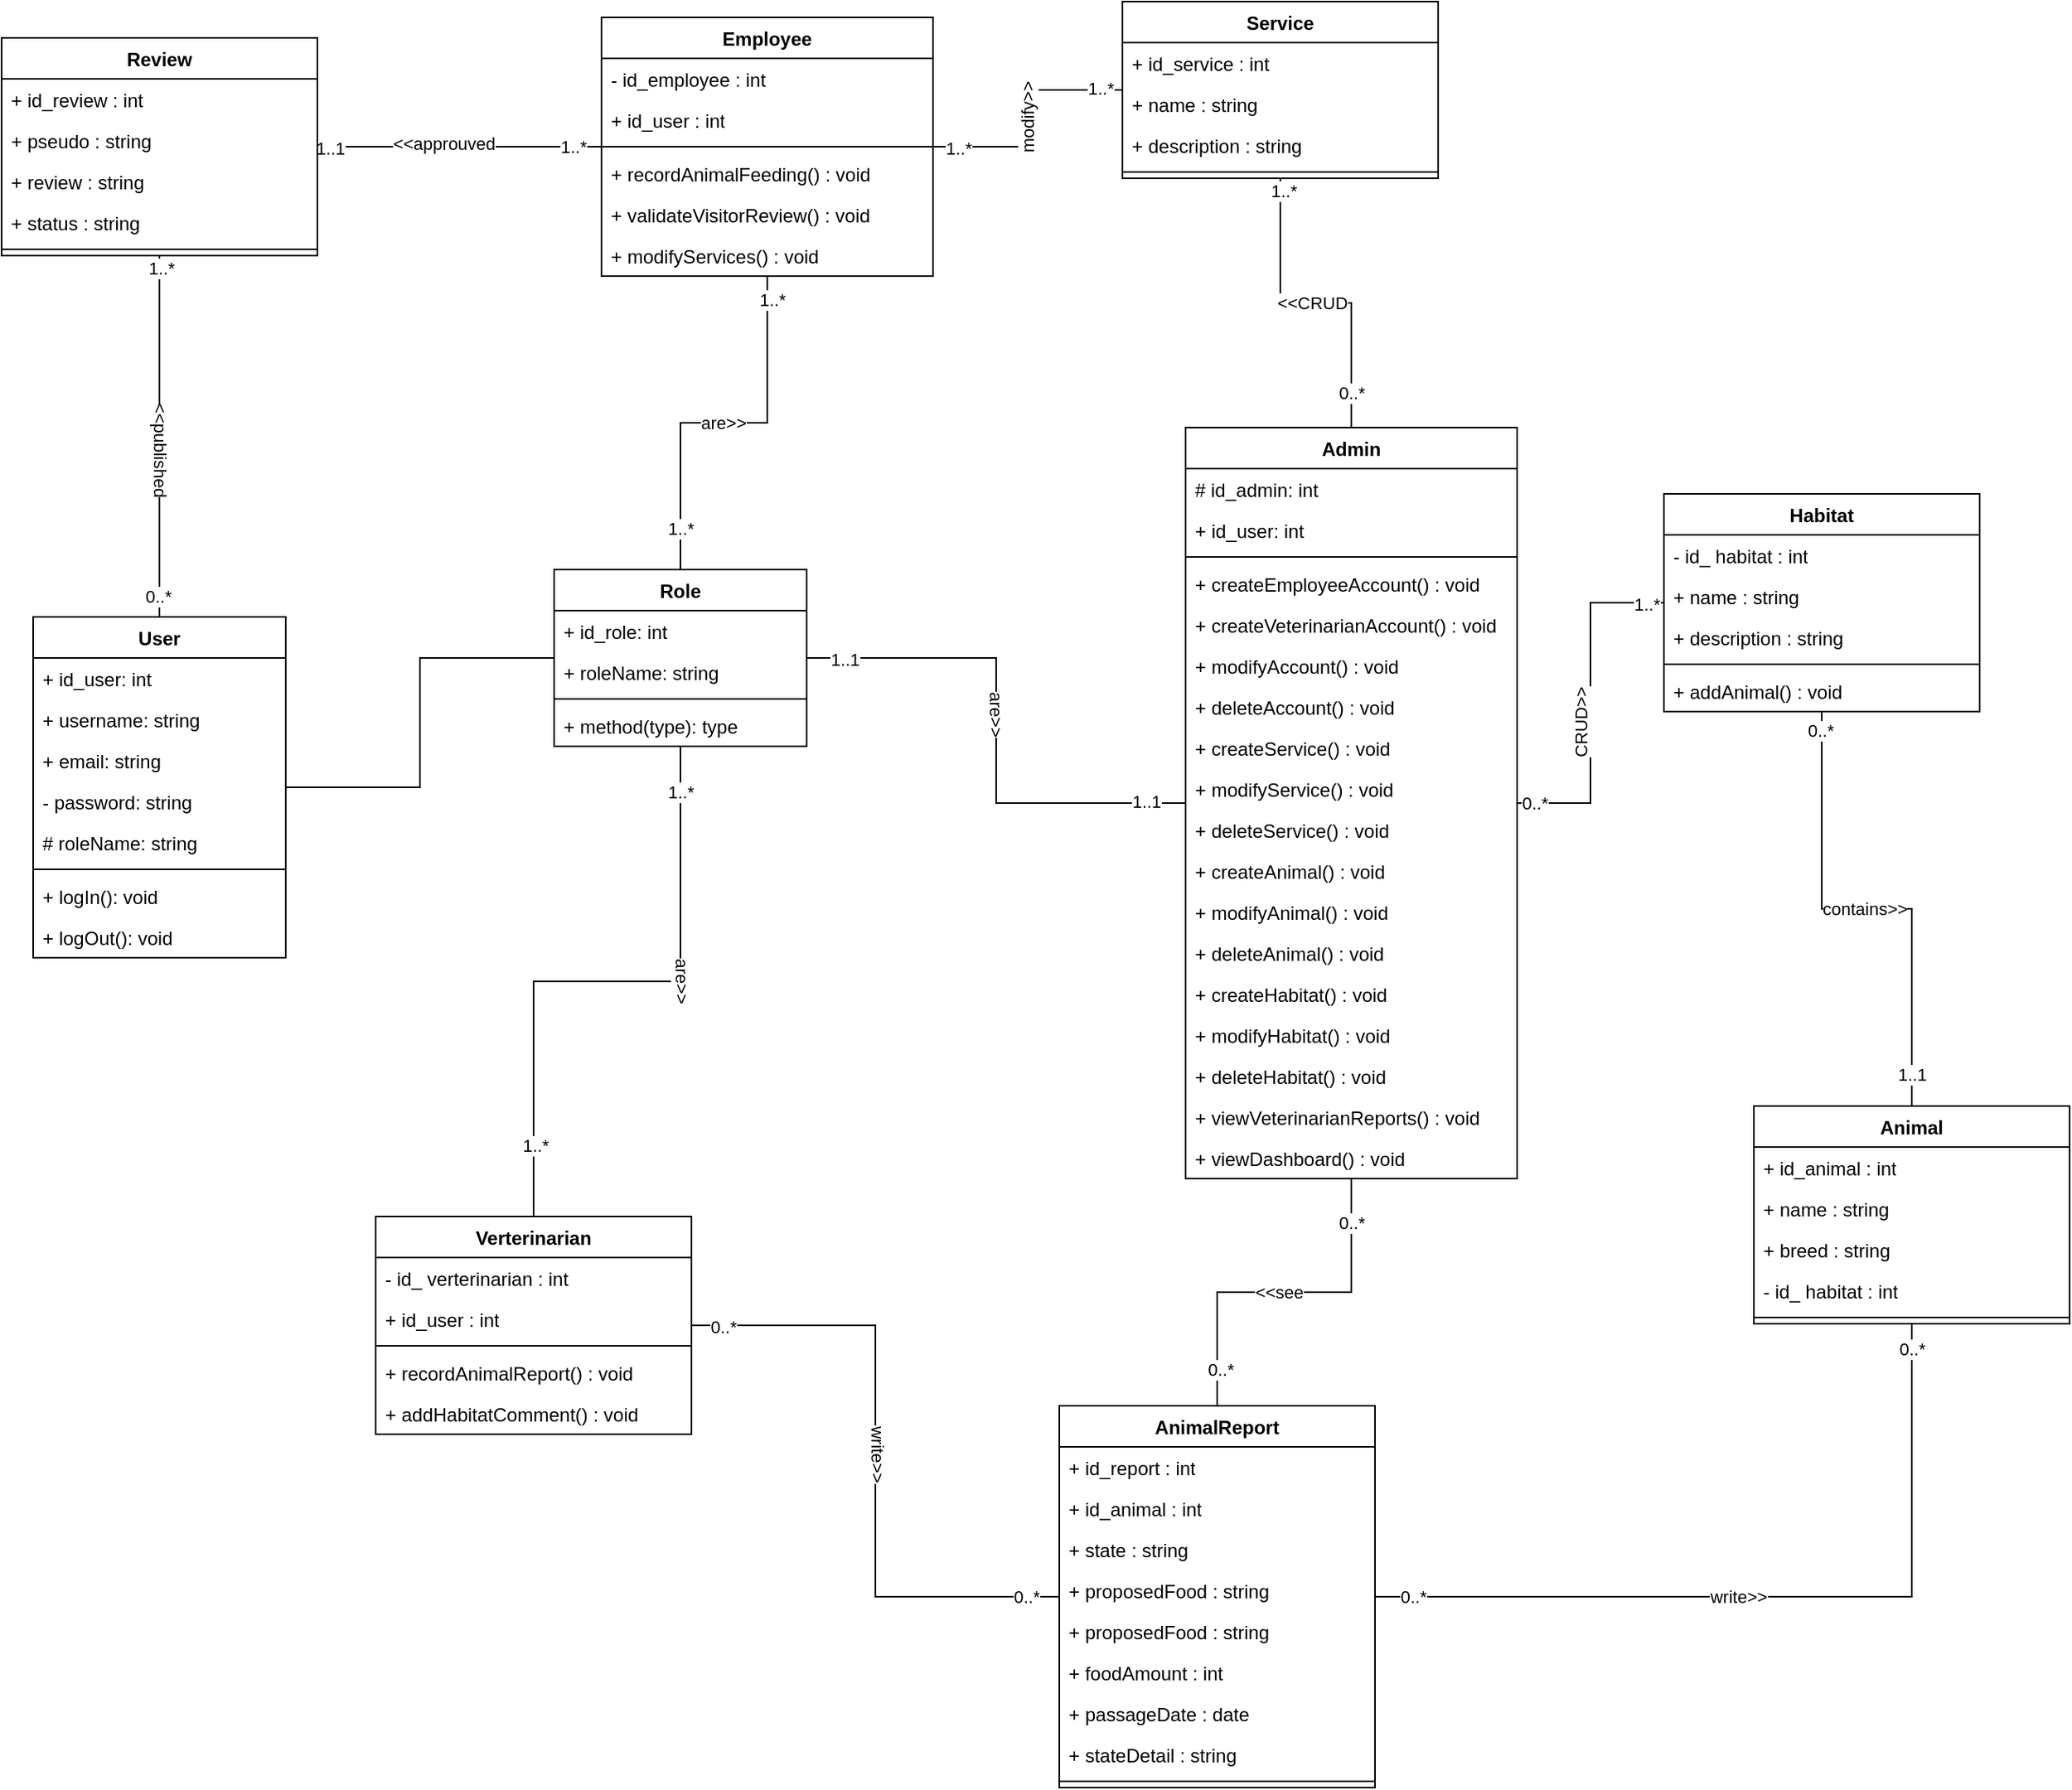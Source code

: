 <mxfile version="23.1.8" type="device">
  <diagram name="Page-1" id="CLZZfI83gvPv3_pRNXy1">
    <mxGraphModel dx="1620" dy="761" grid="1" gridSize="10" guides="1" tooltips="1" connect="1" arrows="1" fold="1" page="1" pageScale="1" pageWidth="827" pageHeight="1169" math="0" shadow="0">
      <root>
        <mxCell id="0" />
        <mxCell id="1" parent="0" />
        <mxCell id="AvlB_s9iiqEM76Q2gdlx-112" style="edgeStyle=orthogonalEdgeStyle;rounded=0;orthogonalLoop=1;jettySize=auto;html=1;endArrow=none;endFill=0;" parent="1" source="lJvQXz_G583yiuhWPraz-2" target="AvlB_s9iiqEM76Q2gdlx-10" edge="1">
          <mxGeometry relative="1" as="geometry" />
        </mxCell>
        <mxCell id="AvlB_s9iiqEM76Q2gdlx-148" value="1..1" style="edgeLabel;html=1;align=center;verticalAlign=middle;resizable=0;points=[];" parent="AvlB_s9iiqEM76Q2gdlx-112" vertex="1" connectable="0">
          <mxGeometry x="-0.858" y="-1" relative="1" as="geometry">
            <mxPoint as="offset" />
          </mxGeometry>
        </mxCell>
        <mxCell id="AvlB_s9iiqEM76Q2gdlx-149" value="1..1" style="edgeLabel;html=1;align=center;verticalAlign=middle;resizable=0;points=[];" parent="AvlB_s9iiqEM76Q2gdlx-112" vertex="1" connectable="0">
          <mxGeometry x="0.845" y="1" relative="1" as="geometry">
            <mxPoint as="offset" />
          </mxGeometry>
        </mxCell>
        <mxCell id="AvlB_s9iiqEM76Q2gdlx-150" value="are&amp;gt;&amp;gt;" style="edgeLabel;html=1;align=center;verticalAlign=middle;resizable=0;points=[];rotation=90;" parent="AvlB_s9iiqEM76Q2gdlx-112" vertex="1" connectable="0">
          <mxGeometry x="-0.065" relative="1" as="geometry">
            <mxPoint as="offset" />
          </mxGeometry>
        </mxCell>
        <mxCell id="AvlB_s9iiqEM76Q2gdlx-113" style="edgeStyle=orthogonalEdgeStyle;rounded=0;orthogonalLoop=1;jettySize=auto;html=1;endArrow=none;endFill=0;" parent="1" source="lJvQXz_G583yiuhWPraz-2" target="AvlB_s9iiqEM76Q2gdlx-31" edge="1">
          <mxGeometry relative="1" as="geometry" />
        </mxCell>
        <mxCell id="AvlB_s9iiqEM76Q2gdlx-151" value="are&amp;gt;&amp;gt;" style="edgeLabel;html=1;align=center;verticalAlign=middle;resizable=0;points=[];rotation=90;" parent="AvlB_s9iiqEM76Q2gdlx-113" vertex="1" connectable="0">
          <mxGeometry x="-0.244" y="1" relative="1" as="geometry">
            <mxPoint as="offset" />
          </mxGeometry>
        </mxCell>
        <mxCell id="AvlB_s9iiqEM76Q2gdlx-155" value="1..*" style="edgeLabel;html=1;align=center;verticalAlign=middle;resizable=0;points=[];" parent="AvlB_s9iiqEM76Q2gdlx-113" vertex="1" connectable="0">
          <mxGeometry x="-0.851" relative="1" as="geometry">
            <mxPoint as="offset" />
          </mxGeometry>
        </mxCell>
        <mxCell id="AvlB_s9iiqEM76Q2gdlx-156" value="1..*" style="edgeLabel;html=1;align=center;verticalAlign=middle;resizable=0;points=[];" parent="AvlB_s9iiqEM76Q2gdlx-113" vertex="1" connectable="0">
          <mxGeometry x="0.766" y="1" relative="1" as="geometry">
            <mxPoint as="offset" />
          </mxGeometry>
        </mxCell>
        <mxCell id="AvlB_s9iiqEM76Q2gdlx-114" style="edgeStyle=orthogonalEdgeStyle;rounded=0;orthogonalLoop=1;jettySize=auto;html=1;endArrow=none;endFill=0;" parent="1" source="lJvQXz_G583yiuhWPraz-2" target="AvlB_s9iiqEM76Q2gdlx-21" edge="1">
          <mxGeometry relative="1" as="geometry" />
        </mxCell>
        <mxCell id="AvlB_s9iiqEM76Q2gdlx-152" value="are&amp;gt;&amp;gt;" style="edgeLabel;html=1;align=center;verticalAlign=middle;resizable=0;points=[];" parent="AvlB_s9iiqEM76Q2gdlx-114" vertex="1" connectable="0">
          <mxGeometry x="-0.007" relative="1" as="geometry">
            <mxPoint as="offset" />
          </mxGeometry>
        </mxCell>
        <mxCell id="AvlB_s9iiqEM76Q2gdlx-157" value="1..*" style="edgeLabel;html=1;align=center;verticalAlign=middle;resizable=0;points=[];" parent="AvlB_s9iiqEM76Q2gdlx-114" vertex="1" connectable="0">
          <mxGeometry x="-0.781" relative="1" as="geometry">
            <mxPoint as="offset" />
          </mxGeometry>
        </mxCell>
        <mxCell id="AvlB_s9iiqEM76Q2gdlx-158" value="1..*" style="edgeLabel;html=1;align=center;verticalAlign=middle;resizable=0;points=[];" parent="AvlB_s9iiqEM76Q2gdlx-114" vertex="1" connectable="0">
          <mxGeometry x="0.88" y="-3" relative="1" as="geometry">
            <mxPoint as="offset" />
          </mxGeometry>
        </mxCell>
        <mxCell id="AvlB_s9iiqEM76Q2gdlx-115" style="edgeStyle=orthogonalEdgeStyle;rounded=0;orthogonalLoop=1;jettySize=auto;html=1;endArrow=none;endFill=0;" parent="1" source="AvlB_s9iiqEM76Q2gdlx-1" target="AvlB_s9iiqEM76Q2gdlx-61" edge="1">
          <mxGeometry relative="1" as="geometry" />
        </mxCell>
        <mxCell id="AvlB_s9iiqEM76Q2gdlx-154" value="&amp;lt;&amp;lt;published" style="edgeLabel;html=1;align=center;verticalAlign=middle;resizable=0;points=[];rotation=90;" parent="AvlB_s9iiqEM76Q2gdlx-115" vertex="1" connectable="0">
          <mxGeometry x="-0.07" y="-1" relative="1" as="geometry">
            <mxPoint as="offset" />
          </mxGeometry>
        </mxCell>
        <mxCell id="AvlB_s9iiqEM76Q2gdlx-159" value="0..*" style="edgeLabel;html=1;align=center;verticalAlign=middle;resizable=0;points=[];" parent="AvlB_s9iiqEM76Q2gdlx-115" vertex="1" connectable="0">
          <mxGeometry x="-0.882" y="1" relative="1" as="geometry">
            <mxPoint as="offset" />
          </mxGeometry>
        </mxCell>
        <mxCell id="AvlB_s9iiqEM76Q2gdlx-160" value="1..*" style="edgeLabel;html=1;align=center;verticalAlign=middle;resizable=0;points=[];" parent="AvlB_s9iiqEM76Q2gdlx-115" vertex="1" connectable="0">
          <mxGeometry x="0.934" y="-1" relative="1" as="geometry">
            <mxPoint as="offset" />
          </mxGeometry>
        </mxCell>
        <mxCell id="TTTGVQDCKUMc_Dk_B4Vn-2" style="edgeStyle=orthogonalEdgeStyle;rounded=0;orthogonalLoop=1;jettySize=auto;html=1;endArrow=none;endFill=0;" parent="1" source="AvlB_s9iiqEM76Q2gdlx-1" target="lJvQXz_G583yiuhWPraz-2" edge="1">
          <mxGeometry relative="1" as="geometry" />
        </mxCell>
        <mxCell id="AvlB_s9iiqEM76Q2gdlx-1" value="User" style="swimlane;fontStyle=1;align=center;verticalAlign=top;childLayout=stackLayout;horizontal=1;startSize=26;horizontalStack=0;resizeParent=1;resizeParentMax=0;resizeLast=0;collapsible=1;marginBottom=0;whiteSpace=wrap;html=1;" parent="1" vertex="1">
          <mxGeometry x="-650" y="400" width="160" height="216" as="geometry" />
        </mxCell>
        <mxCell id="AvlB_s9iiqEM76Q2gdlx-2" value="+ id_user: int" style="text;strokeColor=none;fillColor=none;align=left;verticalAlign=top;spacingLeft=4;spacingRight=4;overflow=hidden;rotatable=0;points=[[0,0.5],[1,0.5]];portConstraint=eastwest;whiteSpace=wrap;html=1;" parent="AvlB_s9iiqEM76Q2gdlx-1" vertex="1">
          <mxGeometry y="26" width="160" height="26" as="geometry" />
        </mxCell>
        <mxCell id="AvlB_s9iiqEM76Q2gdlx-5" value="+ username: string" style="text;strokeColor=none;fillColor=none;align=left;verticalAlign=top;spacingLeft=4;spacingRight=4;overflow=hidden;rotatable=0;points=[[0,0.5],[1,0.5]];portConstraint=eastwest;whiteSpace=wrap;html=1;" parent="AvlB_s9iiqEM76Q2gdlx-1" vertex="1">
          <mxGeometry y="52" width="160" height="26" as="geometry" />
        </mxCell>
        <mxCell id="AvlB_s9iiqEM76Q2gdlx-7" value="+ email: string" style="text;strokeColor=none;fillColor=none;align=left;verticalAlign=top;spacingLeft=4;spacingRight=4;overflow=hidden;rotatable=0;points=[[0,0.5],[1,0.5]];portConstraint=eastwest;whiteSpace=wrap;html=1;" parent="AvlB_s9iiqEM76Q2gdlx-1" vertex="1">
          <mxGeometry y="78" width="160" height="26" as="geometry" />
        </mxCell>
        <mxCell id="AvlB_s9iiqEM76Q2gdlx-6" value="- password: string" style="text;strokeColor=none;fillColor=none;align=left;verticalAlign=top;spacingLeft=4;spacingRight=4;overflow=hidden;rotatable=0;points=[[0,0.5],[1,0.5]];portConstraint=eastwest;whiteSpace=wrap;html=1;" parent="AvlB_s9iiqEM76Q2gdlx-1" vertex="1">
          <mxGeometry y="104" width="160" height="26" as="geometry" />
        </mxCell>
        <mxCell id="lJvQXz_G583yiuhWPraz-1" value="# roleName: string" style="text;strokeColor=none;fillColor=none;align=left;verticalAlign=top;spacingLeft=4;spacingRight=4;overflow=hidden;rotatable=0;points=[[0,0.5],[1,0.5]];portConstraint=eastwest;whiteSpace=wrap;html=1;" parent="AvlB_s9iiqEM76Q2gdlx-1" vertex="1">
          <mxGeometry y="130" width="160" height="26" as="geometry" />
        </mxCell>
        <mxCell id="AvlB_s9iiqEM76Q2gdlx-3" value="" style="line;strokeWidth=1;fillColor=none;align=left;verticalAlign=middle;spacingTop=-1;spacingLeft=3;spacingRight=3;rotatable=0;labelPosition=right;points=[];portConstraint=eastwest;strokeColor=inherit;" parent="AvlB_s9iiqEM76Q2gdlx-1" vertex="1">
          <mxGeometry y="156" width="160" height="8" as="geometry" />
        </mxCell>
        <mxCell id="AvlB_s9iiqEM76Q2gdlx-4" value="+ logIn(): void" style="text;strokeColor=none;fillColor=none;align=left;verticalAlign=top;spacingLeft=4;spacingRight=4;overflow=hidden;rotatable=0;points=[[0,0.5],[1,0.5]];portConstraint=eastwest;whiteSpace=wrap;html=1;" parent="AvlB_s9iiqEM76Q2gdlx-1" vertex="1">
          <mxGeometry y="164" width="160" height="26" as="geometry" />
        </mxCell>
        <mxCell id="AvlB_s9iiqEM76Q2gdlx-9" value="+ logOut(): void" style="text;strokeColor=none;fillColor=none;align=left;verticalAlign=top;spacingLeft=4;spacingRight=4;overflow=hidden;rotatable=0;points=[[0,0.5],[1,0.5]];portConstraint=eastwest;whiteSpace=wrap;html=1;" parent="AvlB_s9iiqEM76Q2gdlx-1" vertex="1">
          <mxGeometry y="190" width="160" height="26" as="geometry" />
        </mxCell>
        <mxCell id="AvlB_s9iiqEM76Q2gdlx-118" style="edgeStyle=orthogonalEdgeStyle;rounded=0;orthogonalLoop=1;jettySize=auto;html=1;endArrow=none;endFill=0;" parent="1" source="AvlB_s9iiqEM76Q2gdlx-10" target="AvlB_s9iiqEM76Q2gdlx-52" edge="1">
          <mxGeometry relative="1" as="geometry" />
        </mxCell>
        <mxCell id="AvlB_s9iiqEM76Q2gdlx-135" value="&amp;lt;&amp;lt;see" style="edgeLabel;html=1;align=center;verticalAlign=middle;resizable=0;points=[];" parent="AvlB_s9iiqEM76Q2gdlx-118" vertex="1" connectable="0">
          <mxGeometry x="0.035" relative="1" as="geometry">
            <mxPoint as="offset" />
          </mxGeometry>
        </mxCell>
        <mxCell id="AvlB_s9iiqEM76Q2gdlx-136" value="0..*" style="edgeLabel;html=1;align=center;verticalAlign=middle;resizable=0;points=[];" parent="AvlB_s9iiqEM76Q2gdlx-118" vertex="1" connectable="0">
          <mxGeometry x="-0.762" relative="1" as="geometry">
            <mxPoint as="offset" />
          </mxGeometry>
        </mxCell>
        <mxCell id="AvlB_s9iiqEM76Q2gdlx-137" value="0..*" style="edgeLabel;html=1;align=center;verticalAlign=middle;resizable=0;points=[];" parent="AvlB_s9iiqEM76Q2gdlx-118" vertex="1" connectable="0">
          <mxGeometry x="0.798" y="2" relative="1" as="geometry">
            <mxPoint as="offset" />
          </mxGeometry>
        </mxCell>
        <mxCell id="AvlB_s9iiqEM76Q2gdlx-120" style="edgeStyle=orthogonalEdgeStyle;rounded=0;orthogonalLoop=1;jettySize=auto;html=1;endArrow=none;endFill=0;" parent="1" source="AvlB_s9iiqEM76Q2gdlx-10" target="AvlB_s9iiqEM76Q2gdlx-70" edge="1">
          <mxGeometry relative="1" as="geometry" />
        </mxCell>
        <mxCell id="AvlB_s9iiqEM76Q2gdlx-142" value="0..*" style="edgeLabel;html=1;align=center;verticalAlign=middle;resizable=0;points=[];" parent="AvlB_s9iiqEM76Q2gdlx-120" vertex="1" connectable="0">
          <mxGeometry x="-0.778" relative="1" as="geometry">
            <mxPoint as="offset" />
          </mxGeometry>
        </mxCell>
        <mxCell id="AvlB_s9iiqEM76Q2gdlx-143" value="&amp;lt;&amp;lt;CRUD" style="edgeLabel;html=1;align=center;verticalAlign=middle;resizable=0;points=[];" parent="AvlB_s9iiqEM76Q2gdlx-120" vertex="1" connectable="0">
          <mxGeometry x="0.023" relative="1" as="geometry">
            <mxPoint as="offset" />
          </mxGeometry>
        </mxCell>
        <mxCell id="AvlB_s9iiqEM76Q2gdlx-144" value="1..*" style="edgeLabel;html=1;align=center;verticalAlign=middle;resizable=0;points=[];" parent="AvlB_s9iiqEM76Q2gdlx-120" vertex="1" connectable="0">
          <mxGeometry x="0.941" y="-2" relative="1" as="geometry">
            <mxPoint y="2" as="offset" />
          </mxGeometry>
        </mxCell>
        <mxCell id="AvlB_s9iiqEM76Q2gdlx-125" style="edgeStyle=orthogonalEdgeStyle;rounded=0;orthogonalLoop=1;jettySize=auto;html=1;endArrow=none;endFill=0;" parent="1" source="AvlB_s9iiqEM76Q2gdlx-10" target="AvlB_s9iiqEM76Q2gdlx-39" edge="1">
          <mxGeometry relative="1" as="geometry" />
        </mxCell>
        <mxCell id="AvlB_s9iiqEM76Q2gdlx-126" value="0..*" style="edgeLabel;html=1;align=center;verticalAlign=middle;resizable=0;points=[];" parent="AvlB_s9iiqEM76Q2gdlx-125" vertex="1" connectable="0">
          <mxGeometry x="-0.905" relative="1" as="geometry">
            <mxPoint as="offset" />
          </mxGeometry>
        </mxCell>
        <mxCell id="AvlB_s9iiqEM76Q2gdlx-127" value="1..*" style="edgeLabel;html=1;align=center;verticalAlign=middle;resizable=0;points=[];" parent="AvlB_s9iiqEM76Q2gdlx-125" vertex="1" connectable="0">
          <mxGeometry x="0.715" y="-1" relative="1" as="geometry">
            <mxPoint x="20" as="offset" />
          </mxGeometry>
        </mxCell>
        <mxCell id="AvlB_s9iiqEM76Q2gdlx-128" value="CRUD&amp;gt;&amp;gt;" style="edgeLabel;html=1;align=center;verticalAlign=middle;resizable=0;points=[];rotation=-90;" parent="AvlB_s9iiqEM76Q2gdlx-125" vertex="1" connectable="0">
          <mxGeometry x="-0.12" y="1" relative="1" as="geometry">
            <mxPoint x="-5" as="offset" />
          </mxGeometry>
        </mxCell>
        <mxCell id="AvlB_s9iiqEM76Q2gdlx-10" value="Admin" style="swimlane;fontStyle=1;align=center;verticalAlign=top;childLayout=stackLayout;horizontal=1;startSize=26;horizontalStack=0;resizeParent=1;resizeParentMax=0;resizeLast=0;collapsible=1;marginBottom=0;whiteSpace=wrap;html=1;" parent="1" vertex="1">
          <mxGeometry x="80" y="280" width="210" height="476" as="geometry" />
        </mxCell>
        <mxCell id="AvlB_s9iiqEM76Q2gdlx-11" value="# id_admin: int" style="text;strokeColor=none;fillColor=none;align=left;verticalAlign=top;spacingLeft=4;spacingRight=4;overflow=hidden;rotatable=0;points=[[0,0.5],[1,0.5]];portConstraint=eastwest;whiteSpace=wrap;html=1;" parent="AvlB_s9iiqEM76Q2gdlx-10" vertex="1">
          <mxGeometry y="26" width="210" height="26" as="geometry" />
        </mxCell>
        <mxCell id="AvlB_s9iiqEM76Q2gdlx-12" value="+ id_user: int" style="text;strokeColor=none;fillColor=none;align=left;verticalAlign=top;spacingLeft=4;spacingRight=4;overflow=hidden;rotatable=0;points=[[0,0.5],[1,0.5]];portConstraint=eastwest;whiteSpace=wrap;html=1;" parent="AvlB_s9iiqEM76Q2gdlx-10" vertex="1">
          <mxGeometry y="52" width="210" height="26" as="geometry" />
        </mxCell>
        <mxCell id="AvlB_s9iiqEM76Q2gdlx-15" value="" style="line;strokeWidth=1;fillColor=none;align=left;verticalAlign=middle;spacingTop=-1;spacingLeft=3;spacingRight=3;rotatable=0;labelPosition=right;points=[];portConstraint=eastwest;strokeColor=inherit;" parent="AvlB_s9iiqEM76Q2gdlx-10" vertex="1">
          <mxGeometry y="78" width="210" height="8" as="geometry" />
        </mxCell>
        <mxCell id="AvlB_s9iiqEM76Q2gdlx-16" value="+&amp;nbsp;createEmployeeAccount() : void" style="text;strokeColor=none;fillColor=none;align=left;verticalAlign=top;spacingLeft=4;spacingRight=4;overflow=hidden;rotatable=0;points=[[0,0.5],[1,0.5]];portConstraint=eastwest;whiteSpace=wrap;html=1;" parent="AvlB_s9iiqEM76Q2gdlx-10" vertex="1">
          <mxGeometry y="86" width="210" height="26" as="geometry" />
        </mxCell>
        <mxCell id="AvlB_s9iiqEM76Q2gdlx-17" value="+ createVeterinarianAccount() : void" style="text;strokeColor=none;fillColor=none;align=left;verticalAlign=top;spacingLeft=4;spacingRight=4;overflow=hidden;rotatable=0;points=[[0,0.5],[1,0.5]];portConstraint=eastwest;whiteSpace=wrap;html=1;" parent="AvlB_s9iiqEM76Q2gdlx-10" vertex="1">
          <mxGeometry y="112" width="210" height="26" as="geometry" />
        </mxCell>
        <mxCell id="AvlB_s9iiqEM76Q2gdlx-18" value="+ modifyAccount() : void" style="text;strokeColor=none;fillColor=none;align=left;verticalAlign=top;spacingLeft=4;spacingRight=4;overflow=hidden;rotatable=0;points=[[0,0.5],[1,0.5]];portConstraint=eastwest;whiteSpace=wrap;html=1;" parent="AvlB_s9iiqEM76Q2gdlx-10" vertex="1">
          <mxGeometry y="138" width="210" height="26" as="geometry" />
        </mxCell>
        <mxCell id="AvlB_s9iiqEM76Q2gdlx-19" value="+ deleteAccount() : void " style="text;strokeColor=none;fillColor=none;align=left;verticalAlign=top;spacingLeft=4;spacingRight=4;overflow=hidden;rotatable=0;points=[[0,0.5],[1,0.5]];portConstraint=eastwest;whiteSpace=wrap;html=1;" parent="AvlB_s9iiqEM76Q2gdlx-10" vertex="1">
          <mxGeometry y="164" width="210" height="26" as="geometry" />
        </mxCell>
        <mxCell id="AvlB_s9iiqEM76Q2gdlx-79" value="+ createService() : void" style="text;strokeColor=none;fillColor=none;align=left;verticalAlign=top;spacingLeft=4;spacingRight=4;overflow=hidden;rotatable=0;points=[[0,0.5],[1,0.5]];portConstraint=eastwest;whiteSpace=wrap;html=1;" parent="AvlB_s9iiqEM76Q2gdlx-10" vertex="1">
          <mxGeometry y="190" width="210" height="26" as="geometry" />
        </mxCell>
        <mxCell id="AvlB_s9iiqEM76Q2gdlx-80" value="+&amp;nbsp;modifyService() : void" style="text;strokeColor=none;fillColor=none;align=left;verticalAlign=top;spacingLeft=4;spacingRight=4;overflow=hidden;rotatable=0;points=[[0,0.5],[1,0.5]];portConstraint=eastwest;whiteSpace=wrap;html=1;" parent="AvlB_s9iiqEM76Q2gdlx-10" vertex="1">
          <mxGeometry y="216" width="210" height="26" as="geometry" />
        </mxCell>
        <mxCell id="AvlB_s9iiqEM76Q2gdlx-81" value="+&amp;nbsp;deleteService() : void" style="text;strokeColor=none;fillColor=none;align=left;verticalAlign=top;spacingLeft=4;spacingRight=4;overflow=hidden;rotatable=0;points=[[0,0.5],[1,0.5]];portConstraint=eastwest;whiteSpace=wrap;html=1;" parent="AvlB_s9iiqEM76Q2gdlx-10" vertex="1">
          <mxGeometry y="242" width="210" height="26" as="geometry" />
        </mxCell>
        <mxCell id="AvlB_s9iiqEM76Q2gdlx-82" value="+&amp;nbsp;createAnimal() : void" style="text;strokeColor=none;fillColor=none;align=left;verticalAlign=top;spacingLeft=4;spacingRight=4;overflow=hidden;rotatable=0;points=[[0,0.5],[1,0.5]];portConstraint=eastwest;whiteSpace=wrap;html=1;" parent="AvlB_s9iiqEM76Q2gdlx-10" vertex="1">
          <mxGeometry y="268" width="210" height="26" as="geometry" />
        </mxCell>
        <mxCell id="AvlB_s9iiqEM76Q2gdlx-83" value="+&amp;nbsp;modifyAnimal() : void" style="text;strokeColor=none;fillColor=none;align=left;verticalAlign=top;spacingLeft=4;spacingRight=4;overflow=hidden;rotatable=0;points=[[0,0.5],[1,0.5]];portConstraint=eastwest;whiteSpace=wrap;html=1;" parent="AvlB_s9iiqEM76Q2gdlx-10" vertex="1">
          <mxGeometry y="294" width="210" height="26" as="geometry" />
        </mxCell>
        <mxCell id="AvlB_s9iiqEM76Q2gdlx-84" value="+&amp;nbsp;deleteAnimal() : void" style="text;strokeColor=none;fillColor=none;align=left;verticalAlign=top;spacingLeft=4;spacingRight=4;overflow=hidden;rotatable=0;points=[[0,0.5],[1,0.5]];portConstraint=eastwest;whiteSpace=wrap;html=1;" parent="AvlB_s9iiqEM76Q2gdlx-10" vertex="1">
          <mxGeometry y="320" width="210" height="26" as="geometry" />
        </mxCell>
        <mxCell id="AvlB_s9iiqEM76Q2gdlx-85" value="+&amp;nbsp;createHabitat() : void" style="text;strokeColor=none;fillColor=none;align=left;verticalAlign=top;spacingLeft=4;spacingRight=4;overflow=hidden;rotatable=0;points=[[0,0.5],[1,0.5]];portConstraint=eastwest;whiteSpace=wrap;html=1;" parent="AvlB_s9iiqEM76Q2gdlx-10" vertex="1">
          <mxGeometry y="346" width="210" height="26" as="geometry" />
        </mxCell>
        <mxCell id="AvlB_s9iiqEM76Q2gdlx-86" value="+&amp;nbsp;modifyHabitat() : void" style="text;strokeColor=none;fillColor=none;align=left;verticalAlign=top;spacingLeft=4;spacingRight=4;overflow=hidden;rotatable=0;points=[[0,0.5],[1,0.5]];portConstraint=eastwest;whiteSpace=wrap;html=1;" parent="AvlB_s9iiqEM76Q2gdlx-10" vertex="1">
          <mxGeometry y="372" width="210" height="26" as="geometry" />
        </mxCell>
        <mxCell id="AvlB_s9iiqEM76Q2gdlx-87" value="+&amp;nbsp;deleteHabitat() : void" style="text;strokeColor=none;fillColor=none;align=left;verticalAlign=top;spacingLeft=4;spacingRight=4;overflow=hidden;rotatable=0;points=[[0,0.5],[1,0.5]];portConstraint=eastwest;whiteSpace=wrap;html=1;" parent="AvlB_s9iiqEM76Q2gdlx-10" vertex="1">
          <mxGeometry y="398" width="210" height="26" as="geometry" />
        </mxCell>
        <mxCell id="AvlB_s9iiqEM76Q2gdlx-88" value="+&amp;nbsp;viewVeterinarianReports() : void" style="text;strokeColor=none;fillColor=none;align=left;verticalAlign=top;spacingLeft=4;spacingRight=4;overflow=hidden;rotatable=0;points=[[0,0.5],[1,0.5]];portConstraint=eastwest;whiteSpace=wrap;html=1;" parent="AvlB_s9iiqEM76Q2gdlx-10" vertex="1">
          <mxGeometry y="424" width="210" height="26" as="geometry" />
        </mxCell>
        <mxCell id="AvlB_s9iiqEM76Q2gdlx-20" value="+&amp;nbsp;viewDashboard() : void " style="text;strokeColor=none;fillColor=none;align=left;verticalAlign=top;spacingLeft=4;spacingRight=4;overflow=hidden;rotatable=0;points=[[0,0.5],[1,0.5]];portConstraint=eastwest;whiteSpace=wrap;html=1;" parent="AvlB_s9iiqEM76Q2gdlx-10" vertex="1">
          <mxGeometry y="450" width="210" height="26" as="geometry" />
        </mxCell>
        <mxCell id="AvlB_s9iiqEM76Q2gdlx-116" style="edgeStyle=orthogonalEdgeStyle;rounded=0;orthogonalLoop=1;jettySize=auto;html=1;endArrow=none;endFill=0;" parent="1" source="AvlB_s9iiqEM76Q2gdlx-21" target="AvlB_s9iiqEM76Q2gdlx-61" edge="1">
          <mxGeometry relative="1" as="geometry" />
        </mxCell>
        <mxCell id="AvlB_s9iiqEM76Q2gdlx-153" value="&amp;lt;&amp;lt;approuved" style="edgeLabel;html=1;align=center;verticalAlign=middle;resizable=0;points=[];" parent="AvlB_s9iiqEM76Q2gdlx-116" vertex="1" connectable="0">
          <mxGeometry x="0.119" y="-2" relative="1" as="geometry">
            <mxPoint as="offset" />
          </mxGeometry>
        </mxCell>
        <mxCell id="AvlB_s9iiqEM76Q2gdlx-161" value="1..*" style="edgeLabel;html=1;align=center;verticalAlign=middle;resizable=0;points=[];" parent="AvlB_s9iiqEM76Q2gdlx-116" vertex="1" connectable="0">
          <mxGeometry x="-0.795" relative="1" as="geometry">
            <mxPoint as="offset" />
          </mxGeometry>
        </mxCell>
        <mxCell id="AvlB_s9iiqEM76Q2gdlx-162" value="1..1" style="edgeLabel;html=1;align=center;verticalAlign=middle;resizable=0;points=[];" parent="AvlB_s9iiqEM76Q2gdlx-116" vertex="1" connectable="0">
          <mxGeometry x="0.915" y="1" relative="1" as="geometry">
            <mxPoint as="offset" />
          </mxGeometry>
        </mxCell>
        <mxCell id="AvlB_s9iiqEM76Q2gdlx-121" style="edgeStyle=orthogonalEdgeStyle;rounded=0;orthogonalLoop=1;jettySize=auto;html=1;endArrow=none;endFill=0;" parent="1" source="AvlB_s9iiqEM76Q2gdlx-21" target="AvlB_s9iiqEM76Q2gdlx-70" edge="1">
          <mxGeometry relative="1" as="geometry" />
        </mxCell>
        <mxCell id="AvlB_s9iiqEM76Q2gdlx-145" value="modify&amp;gt;&amp;gt;" style="edgeLabel;html=1;align=center;verticalAlign=middle;resizable=0;points=[];rotation=270;" parent="AvlB_s9iiqEM76Q2gdlx-121" vertex="1" connectable="0">
          <mxGeometry x="0.009" relative="1" as="geometry">
            <mxPoint as="offset" />
          </mxGeometry>
        </mxCell>
        <mxCell id="AvlB_s9iiqEM76Q2gdlx-146" value="1..*" style="edgeLabel;html=1;align=center;verticalAlign=middle;resizable=0;points=[];" parent="AvlB_s9iiqEM76Q2gdlx-121" vertex="1" connectable="0">
          <mxGeometry x="-0.792" y="-1" relative="1" as="geometry">
            <mxPoint as="offset" />
          </mxGeometry>
        </mxCell>
        <mxCell id="AvlB_s9iiqEM76Q2gdlx-147" value="1..*" style="edgeLabel;html=1;align=center;verticalAlign=middle;resizable=0;points=[];" parent="AvlB_s9iiqEM76Q2gdlx-121" vertex="1" connectable="0">
          <mxGeometry x="0.817" y="1" relative="1" as="geometry">
            <mxPoint as="offset" />
          </mxGeometry>
        </mxCell>
        <mxCell id="AvlB_s9iiqEM76Q2gdlx-21" value="Employee" style="swimlane;fontStyle=1;align=center;verticalAlign=top;childLayout=stackLayout;horizontal=1;startSize=26;horizontalStack=0;resizeParent=1;resizeParentMax=0;resizeLast=0;collapsible=1;marginBottom=0;whiteSpace=wrap;html=1;" parent="1" vertex="1">
          <mxGeometry x="-290" y="20" width="210" height="164" as="geometry" />
        </mxCell>
        <mxCell id="AvlB_s9iiqEM76Q2gdlx-22" value="- id_employee : int" style="text;strokeColor=none;fillColor=none;align=left;verticalAlign=top;spacingLeft=4;spacingRight=4;overflow=hidden;rotatable=0;points=[[0,0.5],[1,0.5]];portConstraint=eastwest;whiteSpace=wrap;html=1;" parent="AvlB_s9iiqEM76Q2gdlx-21" vertex="1">
          <mxGeometry y="26" width="210" height="26" as="geometry" />
        </mxCell>
        <mxCell id="AvlB_s9iiqEM76Q2gdlx-23" value="+ id_user : int " style="text;strokeColor=none;fillColor=none;align=left;verticalAlign=top;spacingLeft=4;spacingRight=4;overflow=hidden;rotatable=0;points=[[0,0.5],[1,0.5]];portConstraint=eastwest;whiteSpace=wrap;html=1;" parent="AvlB_s9iiqEM76Q2gdlx-21" vertex="1">
          <mxGeometry y="52" width="210" height="26" as="geometry" />
        </mxCell>
        <mxCell id="AvlB_s9iiqEM76Q2gdlx-25" value="" style="line;strokeWidth=1;fillColor=none;align=left;verticalAlign=middle;spacingTop=-1;spacingLeft=3;spacingRight=3;rotatable=0;labelPosition=right;points=[];portConstraint=eastwest;strokeColor=inherit;" parent="AvlB_s9iiqEM76Q2gdlx-21" vertex="1">
          <mxGeometry y="78" width="210" height="8" as="geometry" />
        </mxCell>
        <mxCell id="AvlB_s9iiqEM76Q2gdlx-26" value="+ recordAnimalFeeding() : void " style="text;strokeColor=none;fillColor=none;align=left;verticalAlign=top;spacingLeft=4;spacingRight=4;overflow=hidden;rotatable=0;points=[[0,0.5],[1,0.5]];portConstraint=eastwest;whiteSpace=wrap;html=1;" parent="AvlB_s9iiqEM76Q2gdlx-21" vertex="1">
          <mxGeometry y="86" width="210" height="26" as="geometry" />
        </mxCell>
        <mxCell id="AvlB_s9iiqEM76Q2gdlx-27" value="+ validateVisitorReview() : void " style="text;strokeColor=none;fillColor=none;align=left;verticalAlign=top;spacingLeft=4;spacingRight=4;overflow=hidden;rotatable=0;points=[[0,0.5],[1,0.5]];portConstraint=eastwest;whiteSpace=wrap;html=1;" parent="AvlB_s9iiqEM76Q2gdlx-21" vertex="1">
          <mxGeometry y="112" width="210" height="26" as="geometry" />
        </mxCell>
        <mxCell id="AvlB_s9iiqEM76Q2gdlx-28" value="+ modifyServices() : void " style="text;strokeColor=none;fillColor=none;align=left;verticalAlign=top;spacingLeft=4;spacingRight=4;overflow=hidden;rotatable=0;points=[[0,0.5],[1,0.5]];portConstraint=eastwest;whiteSpace=wrap;html=1;" parent="AvlB_s9iiqEM76Q2gdlx-21" vertex="1">
          <mxGeometry y="138" width="210" height="26" as="geometry" />
        </mxCell>
        <mxCell id="AvlB_s9iiqEM76Q2gdlx-117" style="edgeStyle=orthogonalEdgeStyle;rounded=0;orthogonalLoop=1;jettySize=auto;html=1;endArrow=none;endFill=0;" parent="1" source="AvlB_s9iiqEM76Q2gdlx-31" target="AvlB_s9iiqEM76Q2gdlx-52" edge="1">
          <mxGeometry relative="1" as="geometry" />
        </mxCell>
        <mxCell id="AvlB_s9iiqEM76Q2gdlx-138" value="write&amp;gt;&amp;gt;" style="edgeLabel;html=1;align=center;verticalAlign=middle;resizable=0;points=[];rotation=90;" parent="AvlB_s9iiqEM76Q2gdlx-117" vertex="1" connectable="0">
          <mxGeometry x="-0.021" y="2" relative="1" as="geometry">
            <mxPoint as="offset" />
          </mxGeometry>
        </mxCell>
        <mxCell id="AvlB_s9iiqEM76Q2gdlx-139" value="0..*" style="edgeLabel;html=1;align=center;verticalAlign=middle;resizable=0;points=[];" parent="AvlB_s9iiqEM76Q2gdlx-117" vertex="1" connectable="0">
          <mxGeometry x="-0.9" y="-1" relative="1" as="geometry">
            <mxPoint as="offset" />
          </mxGeometry>
        </mxCell>
        <mxCell id="AvlB_s9iiqEM76Q2gdlx-141" value="0..*" style="edgeLabel;html=1;align=center;verticalAlign=middle;resizable=0;points=[];" parent="AvlB_s9iiqEM76Q2gdlx-117" vertex="1" connectable="0">
          <mxGeometry x="0.895" relative="1" as="geometry">
            <mxPoint as="offset" />
          </mxGeometry>
        </mxCell>
        <mxCell id="AvlB_s9iiqEM76Q2gdlx-31" value="Verterinarian" style="swimlane;fontStyle=1;align=center;verticalAlign=top;childLayout=stackLayout;horizontal=1;startSize=26;horizontalStack=0;resizeParent=1;resizeParentMax=0;resizeLast=0;collapsible=1;marginBottom=0;whiteSpace=wrap;html=1;" parent="1" vertex="1">
          <mxGeometry x="-433" y="780" width="200" height="138" as="geometry" />
        </mxCell>
        <mxCell id="AvlB_s9iiqEM76Q2gdlx-32" value="- id_&amp;nbsp;verterinarian&amp;nbsp;: int" style="text;strokeColor=none;fillColor=none;align=left;verticalAlign=top;spacingLeft=4;spacingRight=4;overflow=hidden;rotatable=0;points=[[0,0.5],[1,0.5]];portConstraint=eastwest;whiteSpace=wrap;html=1;" parent="AvlB_s9iiqEM76Q2gdlx-31" vertex="1">
          <mxGeometry y="26" width="200" height="26" as="geometry" />
        </mxCell>
        <mxCell id="AvlB_s9iiqEM76Q2gdlx-33" value="+ id_user : int " style="text;strokeColor=none;fillColor=none;align=left;verticalAlign=top;spacingLeft=4;spacingRight=4;overflow=hidden;rotatable=0;points=[[0,0.5],[1,0.5]];portConstraint=eastwest;whiteSpace=wrap;html=1;" parent="AvlB_s9iiqEM76Q2gdlx-31" vertex="1">
          <mxGeometry y="52" width="200" height="26" as="geometry" />
        </mxCell>
        <mxCell id="AvlB_s9iiqEM76Q2gdlx-35" value="" style="line;strokeWidth=1;fillColor=none;align=left;verticalAlign=middle;spacingTop=-1;spacingLeft=3;spacingRight=3;rotatable=0;labelPosition=right;points=[];portConstraint=eastwest;strokeColor=inherit;" parent="AvlB_s9iiqEM76Q2gdlx-31" vertex="1">
          <mxGeometry y="78" width="200" height="8" as="geometry" />
        </mxCell>
        <mxCell id="AvlB_s9iiqEM76Q2gdlx-36" value="+ recordAnimalReport() : void  " style="text;strokeColor=none;fillColor=none;align=left;verticalAlign=top;spacingLeft=4;spacingRight=4;overflow=hidden;rotatable=0;points=[[0,0.5],[1,0.5]];portConstraint=eastwest;whiteSpace=wrap;html=1;" parent="AvlB_s9iiqEM76Q2gdlx-31" vertex="1">
          <mxGeometry y="86" width="200" height="26" as="geometry" />
        </mxCell>
        <mxCell id="AvlB_s9iiqEM76Q2gdlx-37" value="+ addHabitatComment() : void" style="text;strokeColor=none;fillColor=none;align=left;verticalAlign=top;spacingLeft=4;spacingRight=4;overflow=hidden;rotatable=0;points=[[0,0.5],[1,0.5]];portConstraint=eastwest;whiteSpace=wrap;html=1;" parent="AvlB_s9iiqEM76Q2gdlx-31" vertex="1">
          <mxGeometry y="112" width="200" height="26" as="geometry" />
        </mxCell>
        <mxCell id="AvlB_s9iiqEM76Q2gdlx-122" style="edgeStyle=orthogonalEdgeStyle;rounded=0;orthogonalLoop=1;jettySize=auto;html=1;endArrow=none;endFill=0;" parent="1" source="AvlB_s9iiqEM76Q2gdlx-39" target="AvlB_s9iiqEM76Q2gdlx-46" edge="1">
          <mxGeometry relative="1" as="geometry" />
        </mxCell>
        <mxCell id="AvlB_s9iiqEM76Q2gdlx-129" value="0..*" style="edgeLabel;html=1;align=center;verticalAlign=middle;resizable=0;points=[];" parent="AvlB_s9iiqEM76Q2gdlx-122" vertex="1" connectable="0">
          <mxGeometry x="-0.922" y="-1" relative="1" as="geometry">
            <mxPoint as="offset" />
          </mxGeometry>
        </mxCell>
        <mxCell id="AvlB_s9iiqEM76Q2gdlx-130" value="1..1" style="edgeLabel;html=1;align=center;verticalAlign=middle;resizable=0;points=[];" parent="AvlB_s9iiqEM76Q2gdlx-122" vertex="1" connectable="0">
          <mxGeometry x="0.835" y="1" relative="1" as="geometry">
            <mxPoint x="-1" y="5" as="offset" />
          </mxGeometry>
        </mxCell>
        <mxCell id="AvlB_s9iiqEM76Q2gdlx-131" value="contains&amp;gt;&amp;gt;" style="edgeLabel;html=1;align=center;verticalAlign=middle;resizable=0;points=[];" parent="AvlB_s9iiqEM76Q2gdlx-122" vertex="1" connectable="0">
          <mxGeometry x="-0.062" relative="1" as="geometry">
            <mxPoint x="8" as="offset" />
          </mxGeometry>
        </mxCell>
        <mxCell id="AvlB_s9iiqEM76Q2gdlx-39" value="Habitat" style="swimlane;fontStyle=1;align=center;verticalAlign=top;childLayout=stackLayout;horizontal=1;startSize=26;horizontalStack=0;resizeParent=1;resizeParentMax=0;resizeLast=0;collapsible=1;marginBottom=0;whiteSpace=wrap;html=1;" parent="1" vertex="1">
          <mxGeometry x="383" y="322" width="200" height="138" as="geometry" />
        </mxCell>
        <mxCell id="AvlB_s9iiqEM76Q2gdlx-40" value="- id_ habitat : int" style="text;strokeColor=none;fillColor=none;align=left;verticalAlign=top;spacingLeft=4;spacingRight=4;overflow=hidden;rotatable=0;points=[[0,0.5],[1,0.5]];portConstraint=eastwest;whiteSpace=wrap;html=1;" parent="AvlB_s9iiqEM76Q2gdlx-39" vertex="1">
          <mxGeometry y="26" width="200" height="26" as="geometry" />
        </mxCell>
        <mxCell id="AvlB_s9iiqEM76Q2gdlx-41" value="+ name : string" style="text;strokeColor=none;fillColor=none;align=left;verticalAlign=top;spacingLeft=4;spacingRight=4;overflow=hidden;rotatable=0;points=[[0,0.5],[1,0.5]];portConstraint=eastwest;whiteSpace=wrap;html=1;" parent="AvlB_s9iiqEM76Q2gdlx-39" vertex="1">
          <mxGeometry y="52" width="200" height="26" as="geometry" />
        </mxCell>
        <mxCell id="AvlB_s9iiqEM76Q2gdlx-42" value="+ description : string" style="text;strokeColor=none;fillColor=none;align=left;verticalAlign=top;spacingLeft=4;spacingRight=4;overflow=hidden;rotatable=0;points=[[0,0.5],[1,0.5]];portConstraint=eastwest;whiteSpace=wrap;html=1;" parent="AvlB_s9iiqEM76Q2gdlx-39" vertex="1">
          <mxGeometry y="78" width="200" height="26" as="geometry" />
        </mxCell>
        <mxCell id="AvlB_s9iiqEM76Q2gdlx-43" value="" style="line;strokeWidth=1;fillColor=none;align=left;verticalAlign=middle;spacingTop=-1;spacingLeft=3;spacingRight=3;rotatable=0;labelPosition=right;points=[];portConstraint=eastwest;strokeColor=inherit;" parent="AvlB_s9iiqEM76Q2gdlx-39" vertex="1">
          <mxGeometry y="104" width="200" height="8" as="geometry" />
        </mxCell>
        <mxCell id="AvlB_s9iiqEM76Q2gdlx-44" value="+ addAnimal() : void  " style="text;strokeColor=none;fillColor=none;align=left;verticalAlign=top;spacingLeft=4;spacingRight=4;overflow=hidden;rotatable=0;points=[[0,0.5],[1,0.5]];portConstraint=eastwest;whiteSpace=wrap;html=1;" parent="AvlB_s9iiqEM76Q2gdlx-39" vertex="1">
          <mxGeometry y="112" width="200" height="26" as="geometry" />
        </mxCell>
        <mxCell id="AvlB_s9iiqEM76Q2gdlx-46" value="Animal" style="swimlane;fontStyle=1;align=center;verticalAlign=top;childLayout=stackLayout;horizontal=1;startSize=26;horizontalStack=0;resizeParent=1;resizeParentMax=0;resizeLast=0;collapsible=1;marginBottom=0;whiteSpace=wrap;html=1;" parent="1" vertex="1">
          <mxGeometry x="440" y="710" width="200" height="138" as="geometry" />
        </mxCell>
        <mxCell id="AvlB_s9iiqEM76Q2gdlx-47" value=" + id_animal : int  " style="text;strokeColor=none;fillColor=none;align=left;verticalAlign=top;spacingLeft=4;spacingRight=4;overflow=hidden;rotatable=0;points=[[0,0.5],[1,0.5]];portConstraint=eastwest;whiteSpace=wrap;html=1;" parent="AvlB_s9iiqEM76Q2gdlx-46" vertex="1">
          <mxGeometry y="26" width="200" height="26" as="geometry" />
        </mxCell>
        <mxCell id="AvlB_s9iiqEM76Q2gdlx-48" value="+ name : string" style="text;strokeColor=none;fillColor=none;align=left;verticalAlign=top;spacingLeft=4;spacingRight=4;overflow=hidden;rotatable=0;points=[[0,0.5],[1,0.5]];portConstraint=eastwest;whiteSpace=wrap;html=1;" parent="AvlB_s9iiqEM76Q2gdlx-46" vertex="1">
          <mxGeometry y="52" width="200" height="26" as="geometry" />
        </mxCell>
        <mxCell id="AvlB_s9iiqEM76Q2gdlx-49" value="+ breed : string" style="text;strokeColor=none;fillColor=none;align=left;verticalAlign=top;spacingLeft=4;spacingRight=4;overflow=hidden;rotatable=0;points=[[0,0.5],[1,0.5]];portConstraint=eastwest;whiteSpace=wrap;html=1;" parent="AvlB_s9iiqEM76Q2gdlx-46" vertex="1">
          <mxGeometry y="78" width="200" height="26" as="geometry" />
        </mxCell>
        <mxCell id="AvlB_s9iiqEM76Q2gdlx-51" value="- id_ habitat : int" style="text;strokeColor=none;fillColor=none;align=left;verticalAlign=top;spacingLeft=4;spacingRight=4;overflow=hidden;rotatable=0;points=[[0,0.5],[1,0.5]];portConstraint=eastwest;whiteSpace=wrap;html=1;" parent="AvlB_s9iiqEM76Q2gdlx-46" vertex="1">
          <mxGeometry y="104" width="200" height="26" as="geometry" />
        </mxCell>
        <mxCell id="AvlB_s9iiqEM76Q2gdlx-50" value="" style="line;strokeWidth=1;fillColor=none;align=left;verticalAlign=middle;spacingTop=-1;spacingLeft=3;spacingRight=3;rotatable=0;labelPosition=right;points=[];portConstraint=eastwest;strokeColor=inherit;" parent="AvlB_s9iiqEM76Q2gdlx-46" vertex="1">
          <mxGeometry y="130" width="200" height="8" as="geometry" />
        </mxCell>
        <mxCell id="AvlB_s9iiqEM76Q2gdlx-123" style="edgeStyle=orthogonalEdgeStyle;rounded=0;orthogonalLoop=1;jettySize=auto;html=1;endArrow=none;endFill=0;" parent="1" source="AvlB_s9iiqEM76Q2gdlx-52" target="AvlB_s9iiqEM76Q2gdlx-46" edge="1">
          <mxGeometry relative="1" as="geometry" />
        </mxCell>
        <mxCell id="AvlB_s9iiqEM76Q2gdlx-132" value="0..*" style="edgeLabel;html=1;align=center;verticalAlign=middle;resizable=0;points=[];" parent="AvlB_s9iiqEM76Q2gdlx-123" vertex="1" connectable="0">
          <mxGeometry x="0.939" relative="1" as="geometry">
            <mxPoint as="offset" />
          </mxGeometry>
        </mxCell>
        <mxCell id="AvlB_s9iiqEM76Q2gdlx-133" value="0..*" style="edgeLabel;html=1;align=center;verticalAlign=middle;resizable=0;points=[];" parent="AvlB_s9iiqEM76Q2gdlx-123" vertex="1" connectable="0">
          <mxGeometry x="-0.908" relative="1" as="geometry">
            <mxPoint as="offset" />
          </mxGeometry>
        </mxCell>
        <mxCell id="AvlB_s9iiqEM76Q2gdlx-134" value="write&amp;gt;&amp;gt;" style="edgeLabel;html=1;align=center;verticalAlign=middle;resizable=0;points=[];" parent="AvlB_s9iiqEM76Q2gdlx-123" vertex="1" connectable="0">
          <mxGeometry x="-0.103" relative="1" as="geometry">
            <mxPoint as="offset" />
          </mxGeometry>
        </mxCell>
        <mxCell id="AvlB_s9iiqEM76Q2gdlx-52" value="AnimalReport" style="swimlane;fontStyle=1;align=center;verticalAlign=top;childLayout=stackLayout;horizontal=1;startSize=26;horizontalStack=0;resizeParent=1;resizeParentMax=0;resizeLast=0;collapsible=1;marginBottom=0;whiteSpace=wrap;html=1;" parent="1" vertex="1">
          <mxGeometry y="900" width="200" height="242" as="geometry" />
        </mxCell>
        <mxCell id="AvlB_s9iiqEM76Q2gdlx-53" value="+ id_report : int " style="text;strokeColor=none;fillColor=none;align=left;verticalAlign=top;spacingLeft=4;spacingRight=4;overflow=hidden;rotatable=0;points=[[0,0.5],[1,0.5]];portConstraint=eastwest;whiteSpace=wrap;html=1;" parent="AvlB_s9iiqEM76Q2gdlx-52" vertex="1">
          <mxGeometry y="26" width="200" height="26" as="geometry" />
        </mxCell>
        <mxCell id="AvlB_s9iiqEM76Q2gdlx-54" value="+ id_animal : int" style="text;strokeColor=none;fillColor=none;align=left;verticalAlign=top;spacingLeft=4;spacingRight=4;overflow=hidden;rotatable=0;points=[[0,0.5],[1,0.5]];portConstraint=eastwest;whiteSpace=wrap;html=1;" parent="AvlB_s9iiqEM76Q2gdlx-52" vertex="1">
          <mxGeometry y="52" width="200" height="26" as="geometry" />
        </mxCell>
        <mxCell id="AvlB_s9iiqEM76Q2gdlx-55" value="+ state : string  " style="text;strokeColor=none;fillColor=none;align=left;verticalAlign=top;spacingLeft=4;spacingRight=4;overflow=hidden;rotatable=0;points=[[0,0.5],[1,0.5]];portConstraint=eastwest;whiteSpace=wrap;html=1;" parent="AvlB_s9iiqEM76Q2gdlx-52" vertex="1">
          <mxGeometry y="78" width="200" height="26" as="geometry" />
        </mxCell>
        <mxCell id="AvlB_s9iiqEM76Q2gdlx-140" value="+ proposedFood : string " style="text;strokeColor=none;fillColor=none;align=left;verticalAlign=top;spacingLeft=4;spacingRight=4;overflow=hidden;rotatable=0;points=[[0,0.5],[1,0.5]];portConstraint=eastwest;whiteSpace=wrap;html=1;" parent="AvlB_s9iiqEM76Q2gdlx-52" vertex="1">
          <mxGeometry y="104" width="200" height="26" as="geometry" />
        </mxCell>
        <mxCell id="AvlB_s9iiqEM76Q2gdlx-59" value="+ proposedFood : string " style="text;strokeColor=none;fillColor=none;align=left;verticalAlign=top;spacingLeft=4;spacingRight=4;overflow=hidden;rotatable=0;points=[[0,0.5],[1,0.5]];portConstraint=eastwest;whiteSpace=wrap;html=1;" parent="AvlB_s9iiqEM76Q2gdlx-52" vertex="1">
          <mxGeometry y="130" width="200" height="26" as="geometry" />
        </mxCell>
        <mxCell id="AvlB_s9iiqEM76Q2gdlx-58" value="+ foodAmount : int   " style="text;strokeColor=none;fillColor=none;align=left;verticalAlign=top;spacingLeft=4;spacingRight=4;overflow=hidden;rotatable=0;points=[[0,0.5],[1,0.5]];portConstraint=eastwest;whiteSpace=wrap;html=1;" parent="AvlB_s9iiqEM76Q2gdlx-52" vertex="1">
          <mxGeometry y="156" width="200" height="26" as="geometry" />
        </mxCell>
        <mxCell id="AvlB_s9iiqEM76Q2gdlx-57" value="+ passageDate : date  " style="text;strokeColor=none;fillColor=none;align=left;verticalAlign=top;spacingLeft=4;spacingRight=4;overflow=hidden;rotatable=0;points=[[0,0.5],[1,0.5]];portConstraint=eastwest;whiteSpace=wrap;html=1;" parent="AvlB_s9iiqEM76Q2gdlx-52" vertex="1">
          <mxGeometry y="182" width="200" height="26" as="geometry" />
        </mxCell>
        <mxCell id="AvlB_s9iiqEM76Q2gdlx-60" value="+ stateDetail : string    " style="text;strokeColor=none;fillColor=none;align=left;verticalAlign=top;spacingLeft=4;spacingRight=4;overflow=hidden;rotatable=0;points=[[0,0.5],[1,0.5]];portConstraint=eastwest;whiteSpace=wrap;html=1;" parent="AvlB_s9iiqEM76Q2gdlx-52" vertex="1">
          <mxGeometry y="208" width="200" height="26" as="geometry" />
        </mxCell>
        <mxCell id="AvlB_s9iiqEM76Q2gdlx-56" value="" style="line;strokeWidth=1;fillColor=none;align=left;verticalAlign=middle;spacingTop=-1;spacingLeft=3;spacingRight=3;rotatable=0;labelPosition=right;points=[];portConstraint=eastwest;strokeColor=inherit;" parent="AvlB_s9iiqEM76Q2gdlx-52" vertex="1">
          <mxGeometry y="234" width="200" height="8" as="geometry" />
        </mxCell>
        <mxCell id="AvlB_s9iiqEM76Q2gdlx-61" value="Review" style="swimlane;fontStyle=1;align=center;verticalAlign=top;childLayout=stackLayout;horizontal=1;startSize=26;horizontalStack=0;resizeParent=1;resizeParentMax=0;resizeLast=0;collapsible=1;marginBottom=0;whiteSpace=wrap;html=1;" parent="1" vertex="1">
          <mxGeometry x="-670" y="33" width="200" height="138" as="geometry" />
        </mxCell>
        <mxCell id="AvlB_s9iiqEM76Q2gdlx-62" value="+ id_review : int " style="text;strokeColor=none;fillColor=none;align=left;verticalAlign=top;spacingLeft=4;spacingRight=4;overflow=hidden;rotatable=0;points=[[0,0.5],[1,0.5]];portConstraint=eastwest;whiteSpace=wrap;html=1;" parent="AvlB_s9iiqEM76Q2gdlx-61" vertex="1">
          <mxGeometry y="26" width="200" height="26" as="geometry" />
        </mxCell>
        <mxCell id="AvlB_s9iiqEM76Q2gdlx-63" value="+ pseudo : string " style="text;strokeColor=none;fillColor=none;align=left;verticalAlign=top;spacingLeft=4;spacingRight=4;overflow=hidden;rotatable=0;points=[[0,0.5],[1,0.5]];portConstraint=eastwest;whiteSpace=wrap;html=1;" parent="AvlB_s9iiqEM76Q2gdlx-61" vertex="1">
          <mxGeometry y="52" width="200" height="26" as="geometry" />
        </mxCell>
        <mxCell id="AvlB_s9iiqEM76Q2gdlx-64" value="+ review : string  " style="text;strokeColor=none;fillColor=none;align=left;verticalAlign=top;spacingLeft=4;spacingRight=4;overflow=hidden;rotatable=0;points=[[0,0.5],[1,0.5]];portConstraint=eastwest;whiteSpace=wrap;html=1;" parent="AvlB_s9iiqEM76Q2gdlx-61" vertex="1">
          <mxGeometry y="78" width="200" height="26" as="geometry" />
        </mxCell>
        <mxCell id="AvlB_s9iiqEM76Q2gdlx-65" value="+ status : string    " style="text;strokeColor=none;fillColor=none;align=left;verticalAlign=top;spacingLeft=4;spacingRight=4;overflow=hidden;rotatable=0;points=[[0,0.5],[1,0.5]];portConstraint=eastwest;whiteSpace=wrap;html=1;" parent="AvlB_s9iiqEM76Q2gdlx-61" vertex="1">
          <mxGeometry y="104" width="200" height="26" as="geometry" />
        </mxCell>
        <mxCell id="AvlB_s9iiqEM76Q2gdlx-69" value="" style="line;strokeWidth=1;fillColor=none;align=left;verticalAlign=middle;spacingTop=-1;spacingLeft=3;spacingRight=3;rotatable=0;labelPosition=right;points=[];portConstraint=eastwest;strokeColor=inherit;" parent="AvlB_s9iiqEM76Q2gdlx-61" vertex="1">
          <mxGeometry y="130" width="200" height="8" as="geometry" />
        </mxCell>
        <mxCell id="AvlB_s9iiqEM76Q2gdlx-70" value="Service" style="swimlane;fontStyle=1;align=center;verticalAlign=top;childLayout=stackLayout;horizontal=1;startSize=26;horizontalStack=0;resizeParent=1;resizeParentMax=0;resizeLast=0;collapsible=1;marginBottom=0;whiteSpace=wrap;html=1;" parent="1" vertex="1">
          <mxGeometry x="40" y="10" width="200" height="112" as="geometry" />
        </mxCell>
        <mxCell id="AvlB_s9iiqEM76Q2gdlx-71" value="+ id_service : int " style="text;strokeColor=none;fillColor=none;align=left;verticalAlign=top;spacingLeft=4;spacingRight=4;overflow=hidden;rotatable=0;points=[[0,0.5],[1,0.5]];portConstraint=eastwest;whiteSpace=wrap;html=1;" parent="AvlB_s9iiqEM76Q2gdlx-70" vertex="1">
          <mxGeometry y="26" width="200" height="26" as="geometry" />
        </mxCell>
        <mxCell id="AvlB_s9iiqEM76Q2gdlx-72" value="+ name : string " style="text;strokeColor=none;fillColor=none;align=left;verticalAlign=top;spacingLeft=4;spacingRight=4;overflow=hidden;rotatable=0;points=[[0,0.5],[1,0.5]];portConstraint=eastwest;whiteSpace=wrap;html=1;" parent="AvlB_s9iiqEM76Q2gdlx-70" vertex="1">
          <mxGeometry y="52" width="200" height="26" as="geometry" />
        </mxCell>
        <mxCell id="AvlB_s9iiqEM76Q2gdlx-73" value="+ description : string " style="text;strokeColor=none;fillColor=none;align=left;verticalAlign=top;spacingLeft=4;spacingRight=4;overflow=hidden;rotatable=0;points=[[0,0.5],[1,0.5]];portConstraint=eastwest;whiteSpace=wrap;html=1;" parent="AvlB_s9iiqEM76Q2gdlx-70" vertex="1">
          <mxGeometry y="78" width="200" height="26" as="geometry" />
        </mxCell>
        <mxCell id="AvlB_s9iiqEM76Q2gdlx-78" value="" style="line;strokeWidth=1;fillColor=none;align=left;verticalAlign=middle;spacingTop=-1;spacingLeft=3;spacingRight=3;rotatable=0;labelPosition=right;points=[];portConstraint=eastwest;strokeColor=inherit;" parent="AvlB_s9iiqEM76Q2gdlx-70" vertex="1">
          <mxGeometry y="104" width="200" height="8" as="geometry" />
        </mxCell>
        <mxCell id="lJvQXz_G583yiuhWPraz-2" value="Role" style="swimlane;fontStyle=1;align=center;verticalAlign=top;childLayout=stackLayout;horizontal=1;startSize=26;horizontalStack=0;resizeParent=1;resizeParentMax=0;resizeLast=0;collapsible=1;marginBottom=0;whiteSpace=wrap;html=1;" parent="1" vertex="1">
          <mxGeometry x="-320" y="370" width="160" height="112" as="geometry" />
        </mxCell>
        <mxCell id="lJvQXz_G583yiuhWPraz-3" value="+ id_role: int" style="text;strokeColor=none;fillColor=none;align=left;verticalAlign=top;spacingLeft=4;spacingRight=4;overflow=hidden;rotatable=0;points=[[0,0.5],[1,0.5]];portConstraint=eastwest;whiteSpace=wrap;html=1;" parent="lJvQXz_G583yiuhWPraz-2" vertex="1">
          <mxGeometry y="26" width="160" height="26" as="geometry" />
        </mxCell>
        <mxCell id="lJvQXz_G583yiuhWPraz-6" value="+ roleName: string" style="text;strokeColor=none;fillColor=none;align=left;verticalAlign=top;spacingLeft=4;spacingRight=4;overflow=hidden;rotatable=0;points=[[0,0.5],[1,0.5]];portConstraint=eastwest;whiteSpace=wrap;html=1;" parent="lJvQXz_G583yiuhWPraz-2" vertex="1">
          <mxGeometry y="52" width="160" height="26" as="geometry" />
        </mxCell>
        <mxCell id="lJvQXz_G583yiuhWPraz-4" value="" style="line;strokeWidth=1;fillColor=none;align=left;verticalAlign=middle;spacingTop=-1;spacingLeft=3;spacingRight=3;rotatable=0;labelPosition=right;points=[];portConstraint=eastwest;strokeColor=inherit;" parent="lJvQXz_G583yiuhWPraz-2" vertex="1">
          <mxGeometry y="78" width="160" height="8" as="geometry" />
        </mxCell>
        <mxCell id="lJvQXz_G583yiuhWPraz-5" value="+ method(type): type" style="text;strokeColor=none;fillColor=none;align=left;verticalAlign=top;spacingLeft=4;spacingRight=4;overflow=hidden;rotatable=0;points=[[0,0.5],[1,0.5]];portConstraint=eastwest;whiteSpace=wrap;html=1;" parent="lJvQXz_G583yiuhWPraz-2" vertex="1">
          <mxGeometry y="86" width="160" height="26" as="geometry" />
        </mxCell>
      </root>
    </mxGraphModel>
  </diagram>
</mxfile>
